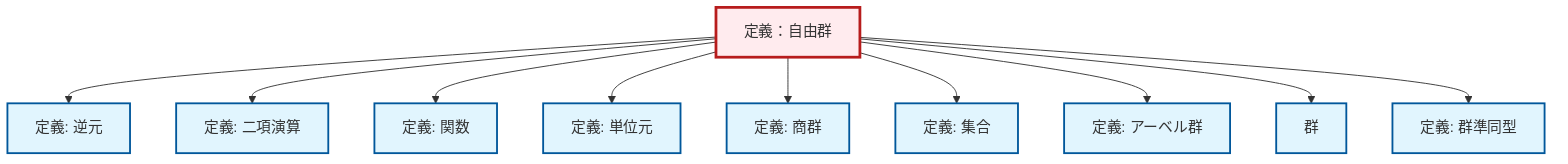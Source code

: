 graph TD
    classDef definition fill:#e1f5fe,stroke:#01579b,stroke-width:2px
    classDef theorem fill:#f3e5f5,stroke:#4a148c,stroke-width:2px
    classDef axiom fill:#fff3e0,stroke:#e65100,stroke-width:2px
    classDef example fill:#e8f5e9,stroke:#1b5e20,stroke-width:2px
    classDef current fill:#ffebee,stroke:#b71c1c,stroke-width:3px
    def-homomorphism["定義: 群準同型"]:::definition
    def-function["定義: 関数"]:::definition
    def-identity-element["定義: 単位元"]:::definition
    def-set["定義: 集合"]:::definition
    def-inverse-element["定義: 逆元"]:::definition
    def-free-group["定義：自由群"]:::definition
    def-binary-operation["定義: 二項演算"]:::definition
    def-abelian-group["定義: アーベル群"]:::definition
    def-group["群"]:::definition
    def-quotient-group["定義: 商群"]:::definition
    def-free-group --> def-inverse-element
    def-free-group --> def-binary-operation
    def-free-group --> def-function
    def-free-group --> def-identity-element
    def-free-group --> def-quotient-group
    def-free-group --> def-set
    def-free-group --> def-abelian-group
    def-free-group --> def-group
    def-free-group --> def-homomorphism
    class def-free-group current